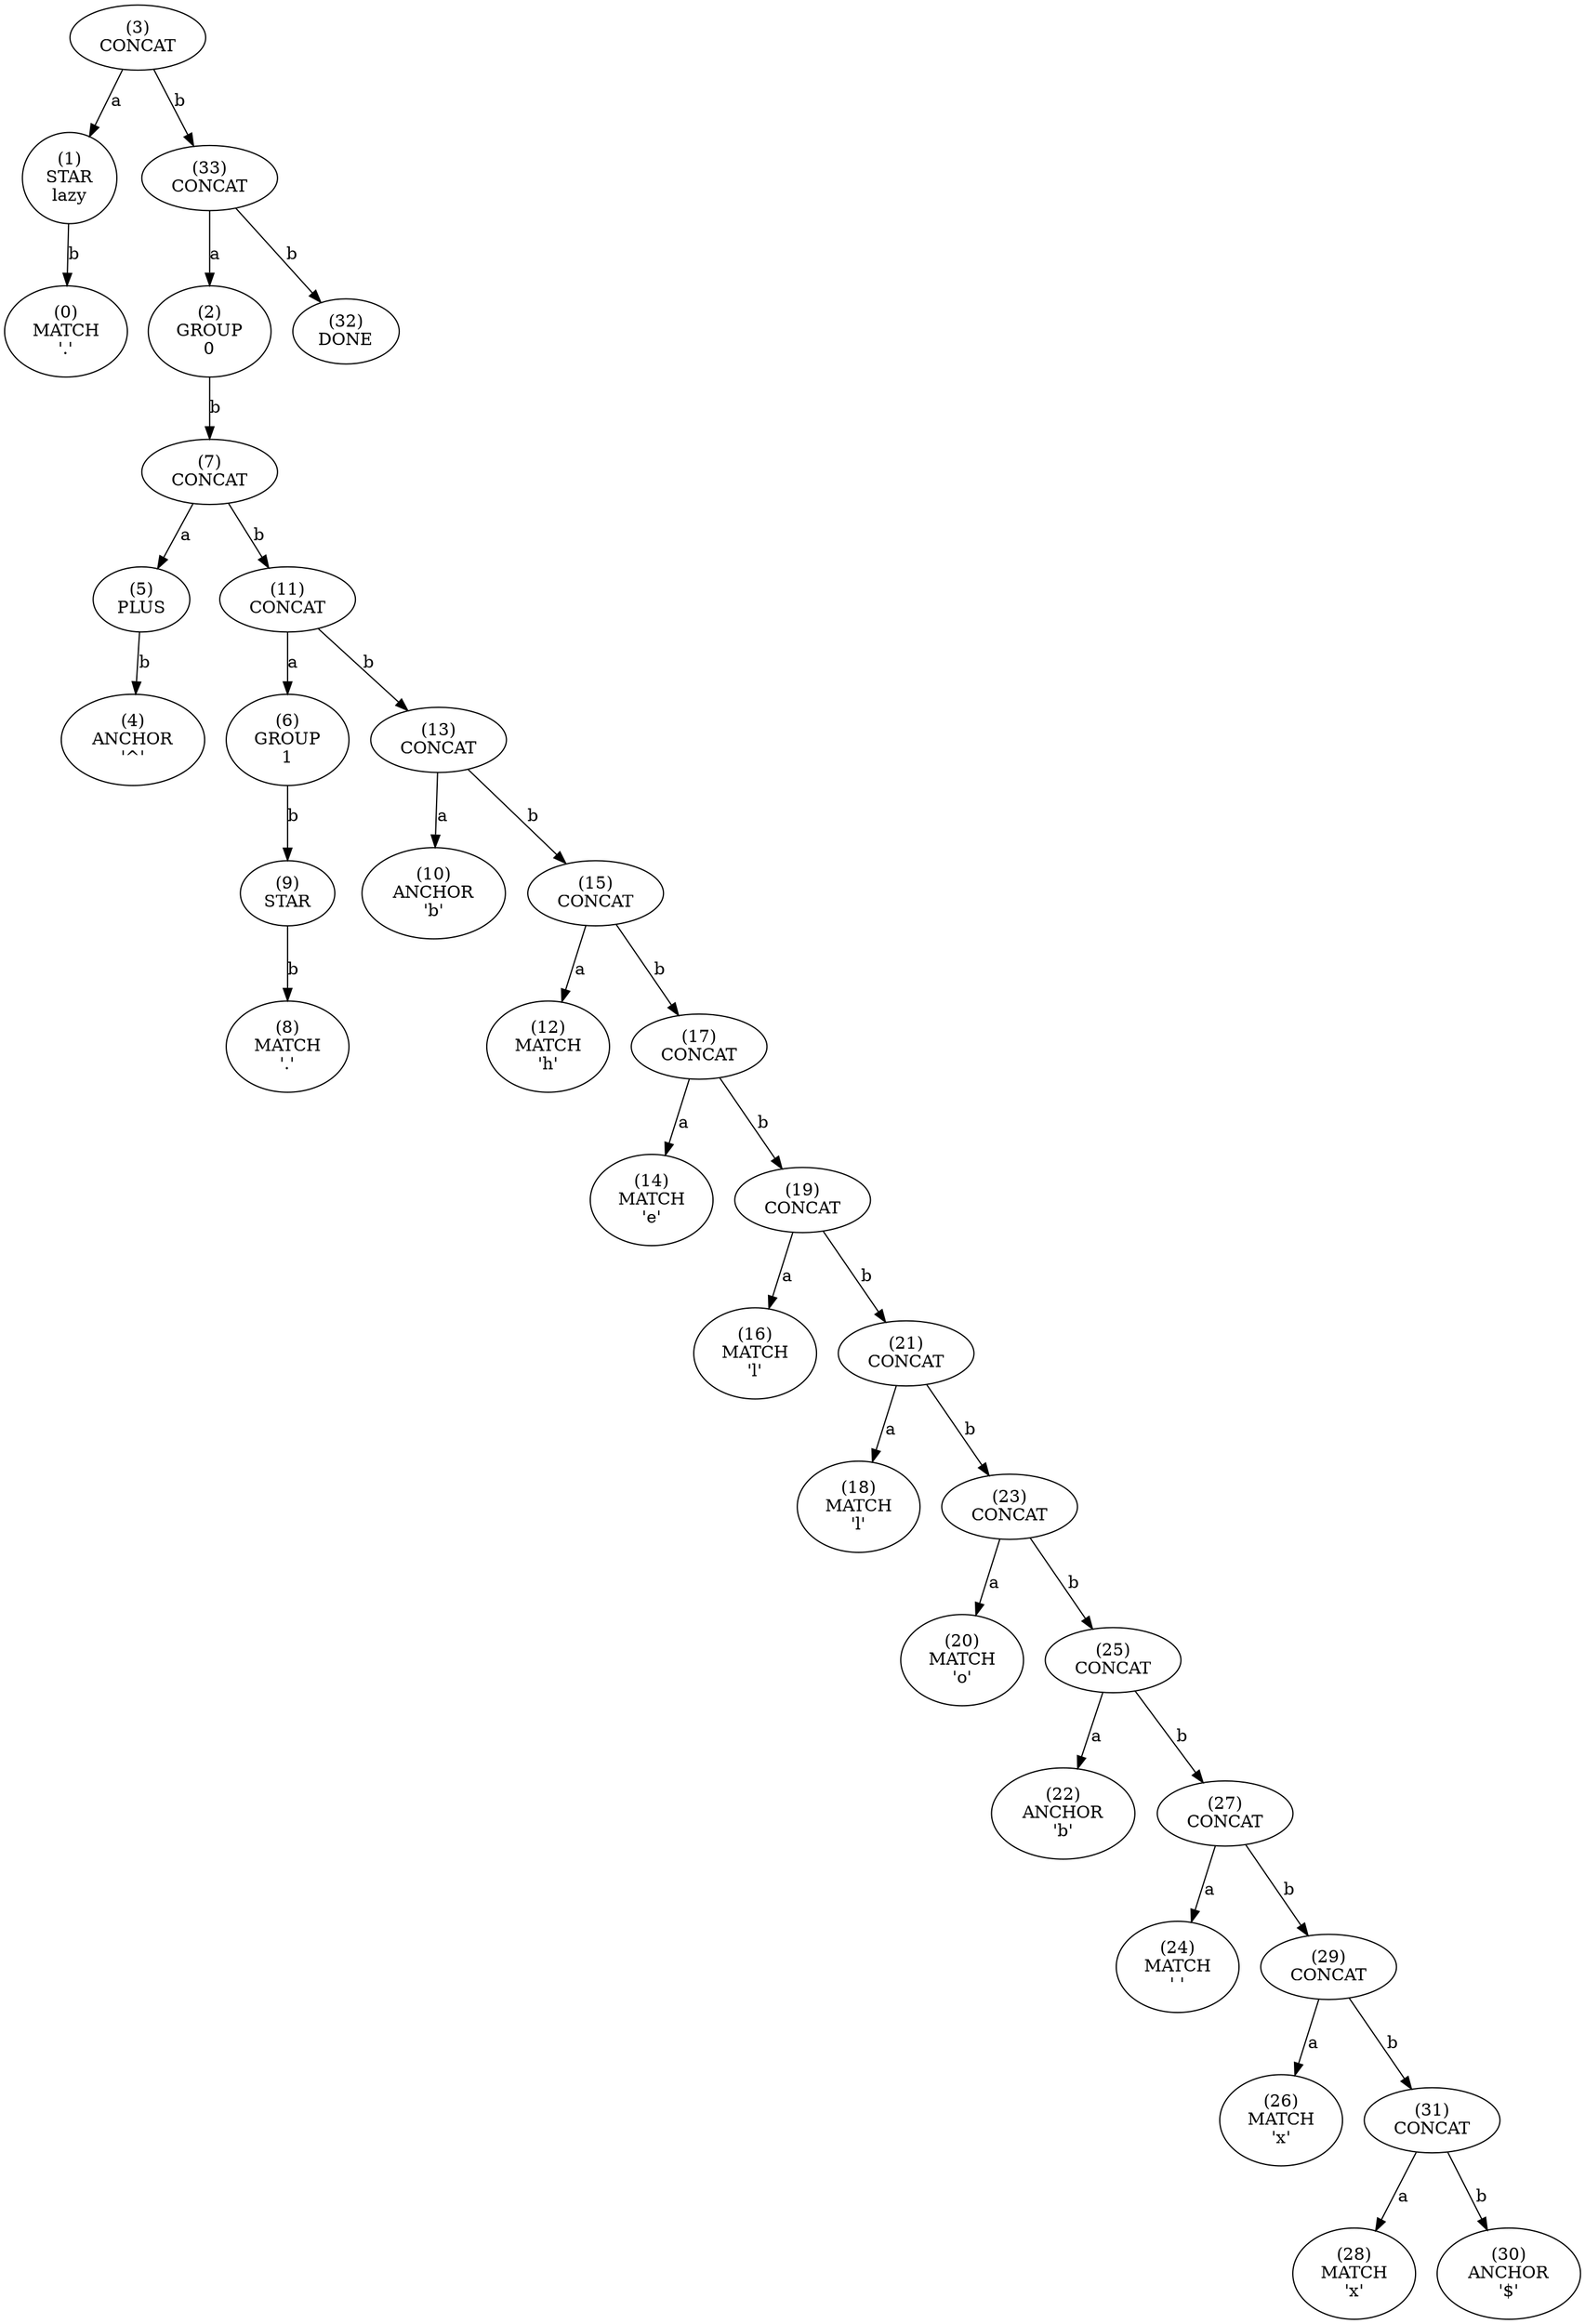 digraph tree {
    n0xca0f23563330 [label="(3)
CONCAT
"];
    n0xca0f23563330 -> n0xca0f235632f0 [label="a"];
    n0xca0f235632f0 [label="(1)
STAR
lazy"];
    n0xca0f235632f0 -> n0xca0f235632d0 [label="b"];
    n0xca0f235632d0 [label="(0)
MATCH
'.'"];
    n0xca0f23563330 -> n0xca0f235636f0 [label="b"];
    n0xca0f235636f0 [label="(33)
CONCAT
"];
    n0xca0f235636f0 -> n0xca0f23563310 [label="a"];
    n0xca0f23563310 [label="(2)
GROUP
0"];
    n0xca0f23563310 -> n0xca0f235633b0 [label="b"];
    n0xca0f235633b0 [label="(7)
CONCAT
"];
    n0xca0f235633b0 -> n0xca0f23563370 [label="a"];
    n0xca0f23563370 [label="(5)
PLUS
"];
    n0xca0f23563370 -> n0xca0f23563350 [label="b"];
    n0xca0f23563350 [label="(4)
ANCHOR
'^'"];
    n0xca0f235633b0 -> n0xca0f23563430 [label="b"];
    n0xca0f23563430 [label="(11)
CONCAT
"];
    n0xca0f23563430 -> n0xca0f23563390 [label="a"];
    n0xca0f23563390 [label="(6)
GROUP
1"];
    n0xca0f23563390 -> n0xca0f235633f0 [label="b"];
    n0xca0f235633f0 [label="(9)
STAR
"];
    n0xca0f235633f0 -> n0xca0f235633d0 [label="b"];
    n0xca0f235633d0 [label="(8)
MATCH
'.'"];
    n0xca0f23563430 -> n0xca0f23563470 [label="b"];
    n0xca0f23563470 [label="(13)
CONCAT
"];
    n0xca0f23563470 -> n0xca0f23563410 [label="a"];
    n0xca0f23563410 [label="(10)
ANCHOR
'b'"];
    n0xca0f23563470 -> n0xca0f235634b0 [label="b"];
    n0xca0f235634b0 [label="(15)
CONCAT
"];
    n0xca0f235634b0 -> n0xca0f23563450 [label="a"];
    n0xca0f23563450 [label="(12)
MATCH
'h'"];
    n0xca0f235634b0 -> n0xca0f235634f0 [label="b"];
    n0xca0f235634f0 [label="(17)
CONCAT
"];
    n0xca0f235634f0 -> n0xca0f23563490 [label="a"];
    n0xca0f23563490 [label="(14)
MATCH
'e'"];
    n0xca0f235634f0 -> n0xca0f23563530 [label="b"];
    n0xca0f23563530 [label="(19)
CONCAT
"];
    n0xca0f23563530 -> n0xca0f235634d0 [label="a"];
    n0xca0f235634d0 [label="(16)
MATCH
'l'"];
    n0xca0f23563530 -> n0xca0f23563570 [label="b"];
    n0xca0f23563570 [label="(21)
CONCAT
"];
    n0xca0f23563570 -> n0xca0f23563510 [label="a"];
    n0xca0f23563510 [label="(18)
MATCH
'l'"];
    n0xca0f23563570 -> n0xca0f235635b0 [label="b"];
    n0xca0f235635b0 [label="(23)
CONCAT
"];
    n0xca0f235635b0 -> n0xca0f23563550 [label="a"];
    n0xca0f23563550 [label="(20)
MATCH
'o'"];
    n0xca0f235635b0 -> n0xca0f235635f0 [label="b"];
    n0xca0f235635f0 [label="(25)
CONCAT
"];
    n0xca0f235635f0 -> n0xca0f23563590 [label="a"];
    n0xca0f23563590 [label="(22)
ANCHOR
'b'"];
    n0xca0f235635f0 -> n0xca0f23563630 [label="b"];
    n0xca0f23563630 [label="(27)
CONCAT
"];
    n0xca0f23563630 -> n0xca0f235635d0 [label="a"];
    n0xca0f235635d0 [label="(24)
MATCH
' '"];
    n0xca0f23563630 -> n0xca0f23563670 [label="b"];
    n0xca0f23563670 [label="(29)
CONCAT
"];
    n0xca0f23563670 -> n0xca0f23563610 [label="a"];
    n0xca0f23563610 [label="(26)
MATCH
'x'"];
    n0xca0f23563670 -> n0xca0f235636b0 [label="b"];
    n0xca0f235636b0 [label="(31)
CONCAT
"];
    n0xca0f235636b0 -> n0xca0f23563650 [label="a"];
    n0xca0f23563650 [label="(28)
MATCH
'x'"];
    n0xca0f235636b0 -> n0xca0f23563690 [label="b"];
    n0xca0f23563690 [label="(30)
ANCHOR
'$'"];
    n0xca0f235636f0 -> n0xca0f235636d0 [label="b"];
    n0xca0f235636d0 [label="(32)
DONE
"];
}
